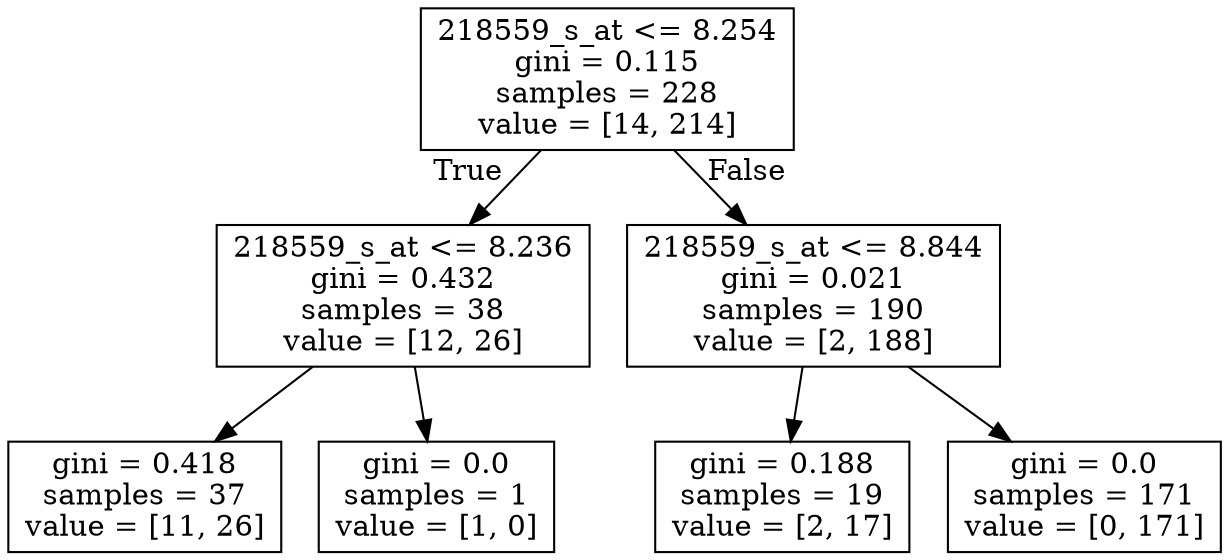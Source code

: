 digraph Tree {
node [shape=box] ;
0 [label="218559_s_at <= 8.254\ngini = 0.115\nsamples = 228\nvalue = [14, 214]"] ;
1 [label="218559_s_at <= 8.236\ngini = 0.432\nsamples = 38\nvalue = [12, 26]"] ;
0 -> 1 [labeldistance=2.5, labelangle=45, headlabel="True"] ;
2 [label="gini = 0.418\nsamples = 37\nvalue = [11, 26]"] ;
1 -> 2 ;
3 [label="gini = 0.0\nsamples = 1\nvalue = [1, 0]"] ;
1 -> 3 ;
4 [label="218559_s_at <= 8.844\ngini = 0.021\nsamples = 190\nvalue = [2, 188]"] ;
0 -> 4 [labeldistance=2.5, labelangle=-45, headlabel="False"] ;
5 [label="gini = 0.188\nsamples = 19\nvalue = [2, 17]"] ;
4 -> 5 ;
6 [label="gini = 0.0\nsamples = 171\nvalue = [0, 171]"] ;
4 -> 6 ;
}